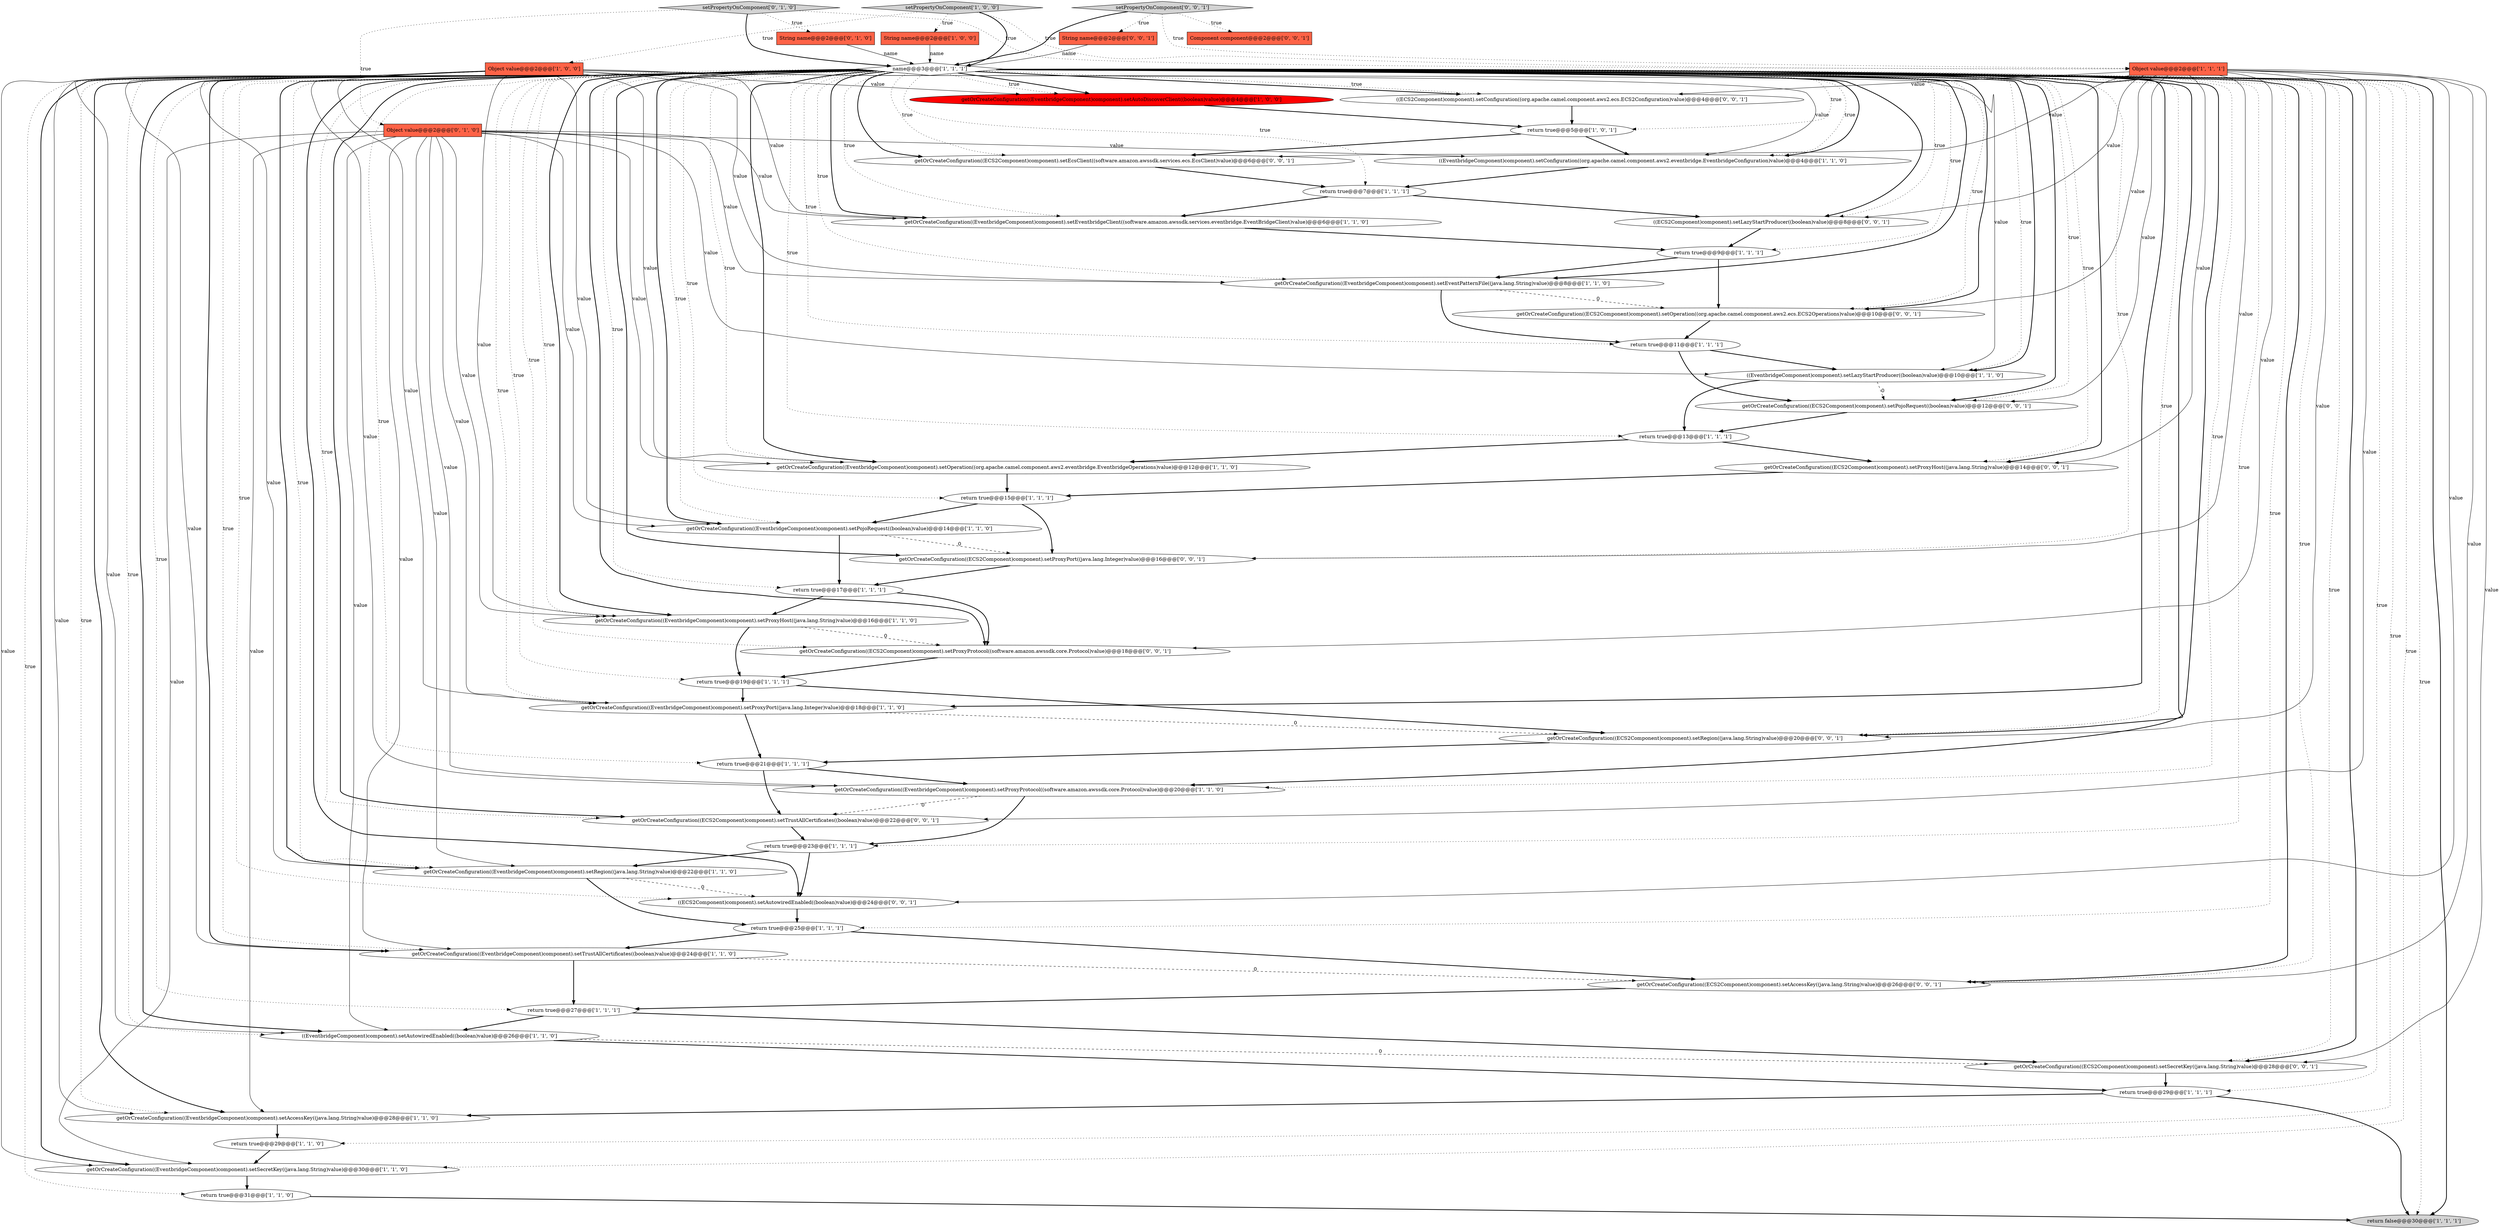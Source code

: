digraph {
35 [style = filled, label = "((EventbridgeComponent)component).setAutowiredEnabled((boolean)value)@@@26@@@['1', '1', '0']", fillcolor = white, shape = ellipse image = "AAA0AAABBB1BBB"];
10 [style = filled, label = "return true@@@19@@@['1', '1', '1']", fillcolor = white, shape = ellipse image = "AAA0AAABBB1BBB"];
18 [style = filled, label = "return true@@@21@@@['1', '1', '1']", fillcolor = white, shape = ellipse image = "AAA0AAABBB1BBB"];
14 [style = filled, label = "String name@@@2@@@['1', '0', '0']", fillcolor = tomato, shape = box image = "AAA0AAABBB1BBB"];
24 [style = filled, label = "getOrCreateConfiguration((EventbridgeComponent)component).setProxyHost((java.lang.String)value)@@@16@@@['1', '1', '0']", fillcolor = white, shape = ellipse image = "AAA0AAABBB1BBB"];
21 [style = filled, label = "getOrCreateConfiguration((EventbridgeComponent)component).setPojoRequest((boolean)value)@@@14@@@['1', '1', '0']", fillcolor = white, shape = ellipse image = "AAA0AAABBB1BBB"];
48 [style = filled, label = "((ECS2Component)component).setAutowiredEnabled((boolean)value)@@@24@@@['0', '0', '1']", fillcolor = white, shape = ellipse image = "AAA0AAABBB3BBB"];
29 [style = filled, label = "Object value@@@2@@@['1', '1', '1']", fillcolor = tomato, shape = box image = "AAA0AAABBB1BBB"];
27 [style = filled, label = "return true@@@23@@@['1', '1', '1']", fillcolor = white, shape = ellipse image = "AAA0AAABBB1BBB"];
20 [style = filled, label = "return true@@@11@@@['1', '1', '1']", fillcolor = white, shape = ellipse image = "AAA0AAABBB1BBB"];
16 [style = filled, label = "getOrCreateConfiguration((EventbridgeComponent)component).setEventbridgeClient((software.amazon.awssdk.services.eventbridge.EventBridgeClient)value)@@@6@@@['1', '1', '0']", fillcolor = white, shape = ellipse image = "AAA0AAABBB1BBB"];
5 [style = filled, label = "return true@@@5@@@['1', '0', '1']", fillcolor = white, shape = ellipse image = "AAA0AAABBB1BBB"];
25 [style = filled, label = "getOrCreateConfiguration((EventbridgeComponent)component).setProxyProtocol((software.amazon.awssdk.core.Protocol)value)@@@20@@@['1', '1', '0']", fillcolor = white, shape = ellipse image = "AAA0AAABBB1BBB"];
32 [style = filled, label = "return true@@@25@@@['1', '1', '1']", fillcolor = white, shape = ellipse image = "AAA0AAABBB1BBB"];
3 [style = filled, label = "return true@@@9@@@['1', '1', '1']", fillcolor = white, shape = ellipse image = "AAA0AAABBB1BBB"];
12 [style = filled, label = "setPropertyOnComponent['1', '0', '0']", fillcolor = lightgray, shape = diamond image = "AAA0AAABBB1BBB"];
51 [style = filled, label = "getOrCreateConfiguration((ECS2Component)component).setTrustAllCertificates((boolean)value)@@@22@@@['0', '0', '1']", fillcolor = white, shape = ellipse image = "AAA0AAABBB3BBB"];
36 [style = filled, label = "String name@@@2@@@['0', '1', '0']", fillcolor = tomato, shape = box image = "AAA0AAABBB2BBB"];
0 [style = filled, label = "getOrCreateConfiguration((EventbridgeComponent)component).setAccessKey((java.lang.String)value)@@@28@@@['1', '1', '0']", fillcolor = white, shape = ellipse image = "AAA0AAABBB1BBB"];
40 [style = filled, label = "setPropertyOnComponent['0', '0', '1']", fillcolor = lightgray, shape = diamond image = "AAA0AAABBB3BBB"];
44 [style = filled, label = "getOrCreateConfiguration((ECS2Component)component).setAccessKey((java.lang.String)value)@@@26@@@['0', '0', '1']", fillcolor = white, shape = ellipse image = "AAA0AAABBB3BBB"];
46 [style = filled, label = "getOrCreateConfiguration((ECS2Component)component).setProxyHost((java.lang.String)value)@@@14@@@['0', '0', '1']", fillcolor = white, shape = ellipse image = "AAA0AAABBB3BBB"];
42 [style = filled, label = "getOrCreateConfiguration((ECS2Component)component).setEcsClient((software.amazon.awssdk.services.ecs.EcsClient)value)@@@6@@@['0', '0', '1']", fillcolor = white, shape = ellipse image = "AAA0AAABBB3BBB"];
13 [style = filled, label = "getOrCreateConfiguration((EventbridgeComponent)component).setTrustAllCertificates((boolean)value)@@@24@@@['1', '1', '0']", fillcolor = white, shape = ellipse image = "AAA0AAABBB1BBB"];
49 [style = filled, label = "Component component@@@2@@@['0', '0', '1']", fillcolor = tomato, shape = box image = "AAA0AAABBB3BBB"];
7 [style = filled, label = "Object value@@@2@@@['1', '0', '0']", fillcolor = tomato, shape = box image = "AAA0AAABBB1BBB"];
45 [style = filled, label = "((ECS2Component)component).setConfiguration((org.apache.camel.component.aws2.ecs.ECS2Configuration)value)@@@4@@@['0', '0', '1']", fillcolor = white, shape = ellipse image = "AAA0AAABBB3BBB"];
47 [style = filled, label = "String name@@@2@@@['0', '0', '1']", fillcolor = tomato, shape = box image = "AAA0AAABBB3BBB"];
28 [style = filled, label = "return true@@@29@@@['1', '1', '0']", fillcolor = white, shape = ellipse image = "AAA0AAABBB1BBB"];
34 [style = filled, label = "return true@@@27@@@['1', '1', '1']", fillcolor = white, shape = ellipse image = "AAA0AAABBB1BBB"];
43 [style = filled, label = "getOrCreateConfiguration((ECS2Component)component).setProxyPort((java.lang.Integer)value)@@@16@@@['0', '0', '1']", fillcolor = white, shape = ellipse image = "AAA0AAABBB3BBB"];
22 [style = filled, label = "return true@@@31@@@['1', '1', '0']", fillcolor = white, shape = ellipse image = "AAA0AAABBB1BBB"];
50 [style = filled, label = "getOrCreateConfiguration((ECS2Component)component).setSecretKey((java.lang.String)value)@@@28@@@['0', '0', '1']", fillcolor = white, shape = ellipse image = "AAA0AAABBB3BBB"];
53 [style = filled, label = "((ECS2Component)component).setLazyStartProducer((boolean)value)@@@8@@@['0', '0', '1']", fillcolor = white, shape = ellipse image = "AAA0AAABBB3BBB"];
1 [style = filled, label = "((EventbridgeComponent)component).setConfiguration((org.apache.camel.component.aws2.eventbridge.EventbridgeConfiguration)value)@@@4@@@['1', '1', '0']", fillcolor = white, shape = ellipse image = "AAA0AAABBB1BBB"];
33 [style = filled, label = "getOrCreateConfiguration((EventbridgeComponent)component).setOperation((org.apache.camel.component.aws2.eventbridge.EventbridgeOperations)value)@@@12@@@['1', '1', '0']", fillcolor = white, shape = ellipse image = "AAA0AAABBB1BBB"];
11 [style = filled, label = "getOrCreateConfiguration((EventbridgeComponent)component).setAutoDiscoverClient((boolean)value)@@@4@@@['1', '0', '0']", fillcolor = red, shape = ellipse image = "AAA1AAABBB1BBB"];
31 [style = filled, label = "return true@@@29@@@['1', '1', '1']", fillcolor = white, shape = ellipse image = "AAA0AAABBB1BBB"];
37 [style = filled, label = "setPropertyOnComponent['0', '1', '0']", fillcolor = lightgray, shape = diamond image = "AAA0AAABBB2BBB"];
39 [style = filled, label = "getOrCreateConfiguration((ECS2Component)component).setOperation((org.apache.camel.component.aws2.ecs.ECS2Operations)value)@@@10@@@['0', '0', '1']", fillcolor = white, shape = ellipse image = "AAA0AAABBB3BBB"];
17 [style = filled, label = "name@@@3@@@['1', '1', '1']", fillcolor = white, shape = diamond image = "AAA0AAABBB1BBB"];
41 [style = filled, label = "getOrCreateConfiguration((ECS2Component)component).setPojoRequest((boolean)value)@@@12@@@['0', '0', '1']", fillcolor = white, shape = ellipse image = "AAA0AAABBB3BBB"];
8 [style = filled, label = "((EventbridgeComponent)component).setLazyStartProducer((boolean)value)@@@10@@@['1', '1', '0']", fillcolor = white, shape = ellipse image = "AAA0AAABBB1BBB"];
19 [style = filled, label = "getOrCreateConfiguration((EventbridgeComponent)component).setEventPatternFile((java.lang.String)value)@@@8@@@['1', '1', '0']", fillcolor = white, shape = ellipse image = "AAA0AAABBB1BBB"];
52 [style = filled, label = "getOrCreateConfiguration((ECS2Component)component).setRegion((java.lang.String)value)@@@20@@@['0', '0', '1']", fillcolor = white, shape = ellipse image = "AAA0AAABBB3BBB"];
23 [style = filled, label = "return true@@@13@@@['1', '1', '1']", fillcolor = white, shape = ellipse image = "AAA0AAABBB1BBB"];
9 [style = filled, label = "return true@@@15@@@['1', '1', '1']", fillcolor = white, shape = ellipse image = "AAA0AAABBB1BBB"];
26 [style = filled, label = "return false@@@30@@@['1', '1', '1']", fillcolor = lightgray, shape = ellipse image = "AAA0AAABBB1BBB"];
6 [style = filled, label = "getOrCreateConfiguration((EventbridgeComponent)component).setSecretKey((java.lang.String)value)@@@30@@@['1', '1', '0']", fillcolor = white, shape = ellipse image = "AAA0AAABBB1BBB"];
2 [style = filled, label = "getOrCreateConfiguration((EventbridgeComponent)component).setRegion((java.lang.String)value)@@@22@@@['1', '1', '0']", fillcolor = white, shape = ellipse image = "AAA0AAABBB1BBB"];
54 [style = filled, label = "getOrCreateConfiguration((ECS2Component)component).setProxyProtocol((software.amazon.awssdk.core.Protocol)value)@@@18@@@['0', '0', '1']", fillcolor = white, shape = ellipse image = "AAA0AAABBB3BBB"];
15 [style = filled, label = "return true@@@7@@@['1', '1', '1']", fillcolor = white, shape = ellipse image = "AAA0AAABBB1BBB"];
38 [style = filled, label = "Object value@@@2@@@['0', '1', '0']", fillcolor = tomato, shape = box image = "AAA0AAABBB2BBB"];
30 [style = filled, label = "return true@@@17@@@['1', '1', '1']", fillcolor = white, shape = ellipse image = "AAA0AAABBB1BBB"];
4 [style = filled, label = "getOrCreateConfiguration((EventbridgeComponent)component).setProxyPort((java.lang.Integer)value)@@@18@@@['1', '1', '0']", fillcolor = white, shape = ellipse image = "AAA0AAABBB1BBB"];
17->25 [style = bold, label=""];
17->54 [style = dotted, label="true"];
28->6 [style = bold, label=""];
17->54 [style = bold, label=""];
38->33 [style = solid, label="value"];
29->51 [style = solid, label="value"];
29->52 [style = solid, label="value"];
17->6 [style = dotted, label="true"];
17->52 [style = dotted, label="true"];
6->22 [style = bold, label=""];
17->1 [style = dotted, label="true"];
36->17 [style = solid, label="name"];
17->35 [style = dotted, label="true"];
17->45 [style = bold, label=""];
21->30 [style = bold, label=""];
29->39 [style = solid, label="value"];
7->35 [style = solid, label="value"];
47->17 [style = solid, label="name"];
9->43 [style = bold, label=""];
34->50 [style = bold, label=""];
38->19 [style = solid, label="value"];
29->48 [style = solid, label="value"];
17->50 [style = dotted, label="true"];
17->8 [style = dotted, label="true"];
37->38 [style = dotted, label="true"];
17->53 [style = bold, label=""];
38->13 [style = solid, label="value"];
7->13 [style = solid, label="value"];
17->15 [style = dotted, label="true"];
23->33 [style = bold, label=""];
3->19 [style = bold, label=""];
17->46 [style = dotted, label="true"];
9->21 [style = bold, label=""];
7->21 [style = solid, label="value"];
29->53 [style = solid, label="value"];
37->36 [style = dotted, label="true"];
3->39 [style = bold, label=""];
17->34 [style = dotted, label="true"];
17->2 [style = dotted, label="true"];
2->32 [style = bold, label=""];
17->44 [style = bold, label=""];
7->24 [style = solid, label="value"];
17->21 [style = bold, label=""];
7->25 [style = solid, label="value"];
17->27 [style = dotted, label="true"];
29->50 [style = solid, label="value"];
17->16 [style = bold, label=""];
27->2 [style = bold, label=""];
17->39 [style = dotted, label="true"];
42->15 [style = bold, label=""];
40->49 [style = dotted, label="true"];
17->35 [style = bold, label=""];
17->20 [style = dotted, label="true"];
24->10 [style = bold, label=""];
16->3 [style = bold, label=""];
17->26 [style = dotted, label="true"];
13->34 [style = bold, label=""];
35->31 [style = bold, label=""];
8->23 [style = bold, label=""];
29->46 [style = solid, label="value"];
35->50 [style = dashed, label="0"];
7->19 [style = solid, label="value"];
19->20 [style = bold, label=""];
17->41 [style = bold, label=""];
4->18 [style = bold, label=""];
17->53 [style = dotted, label="true"];
17->42 [style = bold, label=""];
17->3 [style = dotted, label="true"];
17->23 [style = dotted, label="true"];
40->29 [style = dotted, label="true"];
17->51 [style = bold, label=""];
17->16 [style = dotted, label="true"];
13->44 [style = dashed, label="0"];
25->27 [style = bold, label=""];
5->1 [style = bold, label=""];
20->8 [style = bold, label=""];
20->41 [style = bold, label=""];
2->48 [style = dashed, label="0"];
38->4 [style = solid, label="value"];
17->2 [style = bold, label=""];
40->47 [style = dotted, label="true"];
52->18 [style = bold, label=""];
50->31 [style = bold, label=""];
38->24 [style = solid, label="value"];
17->39 [style = bold, label=""];
29->43 [style = solid, label="value"];
44->34 [style = bold, label=""];
40->17 [style = bold, label=""];
18->25 [style = bold, label=""];
17->43 [style = dotted, label="true"];
18->51 [style = bold, label=""];
51->27 [style = bold, label=""];
48->32 [style = bold, label=""];
4->52 [style = dashed, label="0"];
34->35 [style = bold, label=""];
12->7 [style = dotted, label="true"];
17->21 [style = dotted, label="true"];
39->20 [style = bold, label=""];
17->33 [style = dotted, label="true"];
7->8 [style = solid, label="value"];
38->1 [style = solid, label="value"];
29->41 [style = solid, label="value"];
17->8 [style = bold, label=""];
30->24 [style = bold, label=""];
22->26 [style = bold, label=""];
17->46 [style = bold, label=""];
38->35 [style = solid, label="value"];
29->54 [style = solid, label="value"];
17->52 [style = bold, label=""];
46->9 [style = bold, label=""];
38->16 [style = solid, label="value"];
17->1 [style = bold, label=""];
17->18 [style = dotted, label="true"];
17->6 [style = bold, label=""];
17->4 [style = dotted, label="true"];
31->0 [style = bold, label=""];
12->17 [style = bold, label=""];
25->51 [style = dashed, label="0"];
7->33 [style = solid, label="value"];
15->53 [style = bold, label=""];
17->45 [style = dotted, label="true"];
14->17 [style = solid, label="name"];
8->41 [style = dashed, label="0"];
17->43 [style = bold, label=""];
11->5 [style = bold, label=""];
31->26 [style = bold, label=""];
38->8 [style = solid, label="value"];
17->50 [style = bold, label=""];
17->0 [style = bold, label=""];
17->25 [style = dotted, label="true"];
19->39 [style = dashed, label="0"];
7->4 [style = solid, label="value"];
17->42 [style = dotted, label="true"];
7->2 [style = solid, label="value"];
30->54 [style = bold, label=""];
17->19 [style = dotted, label="true"];
38->2 [style = solid, label="value"];
17->28 [style = dotted, label="true"];
32->44 [style = bold, label=""];
17->22 [style = dotted, label="true"];
7->6 [style = solid, label="value"];
38->6 [style = solid, label="value"];
54->10 [style = bold, label=""];
38->25 [style = solid, label="value"];
17->13 [style = bold, label=""];
17->4 [style = bold, label=""];
17->44 [style = dotted, label="true"];
17->24 [style = dotted, label="true"];
7->1 [style = solid, label="value"];
17->11 [style = dotted, label="true"];
17->41 [style = dotted, label="true"];
17->0 [style = dotted, label="true"];
17->26 [style = bold, label=""];
38->21 [style = solid, label="value"];
21->43 [style = dashed, label="0"];
29->45 [style = solid, label="value"];
12->29 [style = dotted, label="true"];
38->0 [style = solid, label="value"];
1->15 [style = bold, label=""];
53->3 [style = bold, label=""];
37->17 [style = bold, label=""];
17->48 [style = dotted, label="true"];
7->16 [style = solid, label="value"];
7->11 [style = solid, label="value"];
7->0 [style = solid, label="value"];
17->51 [style = dotted, label="true"];
23->46 [style = bold, label=""];
17->33 [style = bold, label=""];
37->29 [style = dotted, label="true"];
15->16 [style = bold, label=""];
17->32 [style = dotted, label="true"];
33->9 [style = bold, label=""];
17->11 [style = bold, label=""];
17->19 [style = bold, label=""];
43->30 [style = bold, label=""];
10->52 [style = bold, label=""];
17->31 [style = dotted, label="true"];
17->10 [style = dotted, label="true"];
12->14 [style = dotted, label="true"];
29->42 [style = solid, label="value"];
17->24 [style = bold, label=""];
17->30 [style = dotted, label="true"];
24->54 [style = dashed, label="0"];
17->9 [style = dotted, label="true"];
17->48 [style = bold, label=""];
29->44 [style = solid, label="value"];
10->4 [style = bold, label=""];
27->48 [style = bold, label=""];
45->5 [style = bold, label=""];
5->42 [style = bold, label=""];
32->13 [style = bold, label=""];
17->13 [style = dotted, label="true"];
41->23 [style = bold, label=""];
0->28 [style = bold, label=""];
17->5 [style = dotted, label="true"];
}
